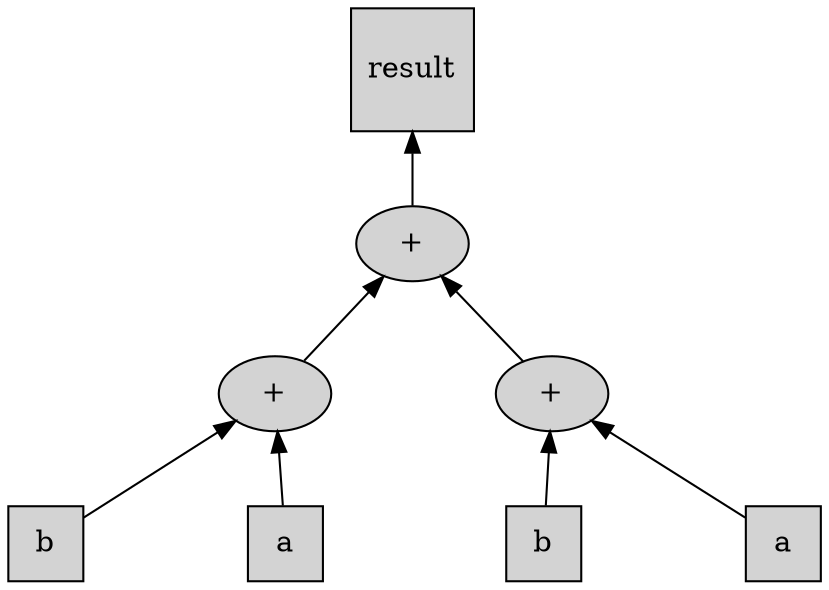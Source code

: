 digraph redundant_tree {
    graph [rankdir=BT];
    node [style=filled];
    nodesep=1.1;

    a_1 [label="b", shape="square"];
    b_1 [label="a", shape="square"];
    add_a_b_1 [label="+"];
    {a_1 b_1} -> add_a_b_1;

    a_2 [label="b", shape="square"];
    b_2 [label="a", shape="square"];
    add_a_b_2 [label="+"];
    {a_2 b_2} -> add_a_b_2;

    add_subs [label="+"];
    {add_a_b_1 add_a_b_2} -> add_subs;

    result [label="result", shape="square"];
    add_subs -> result;
}
